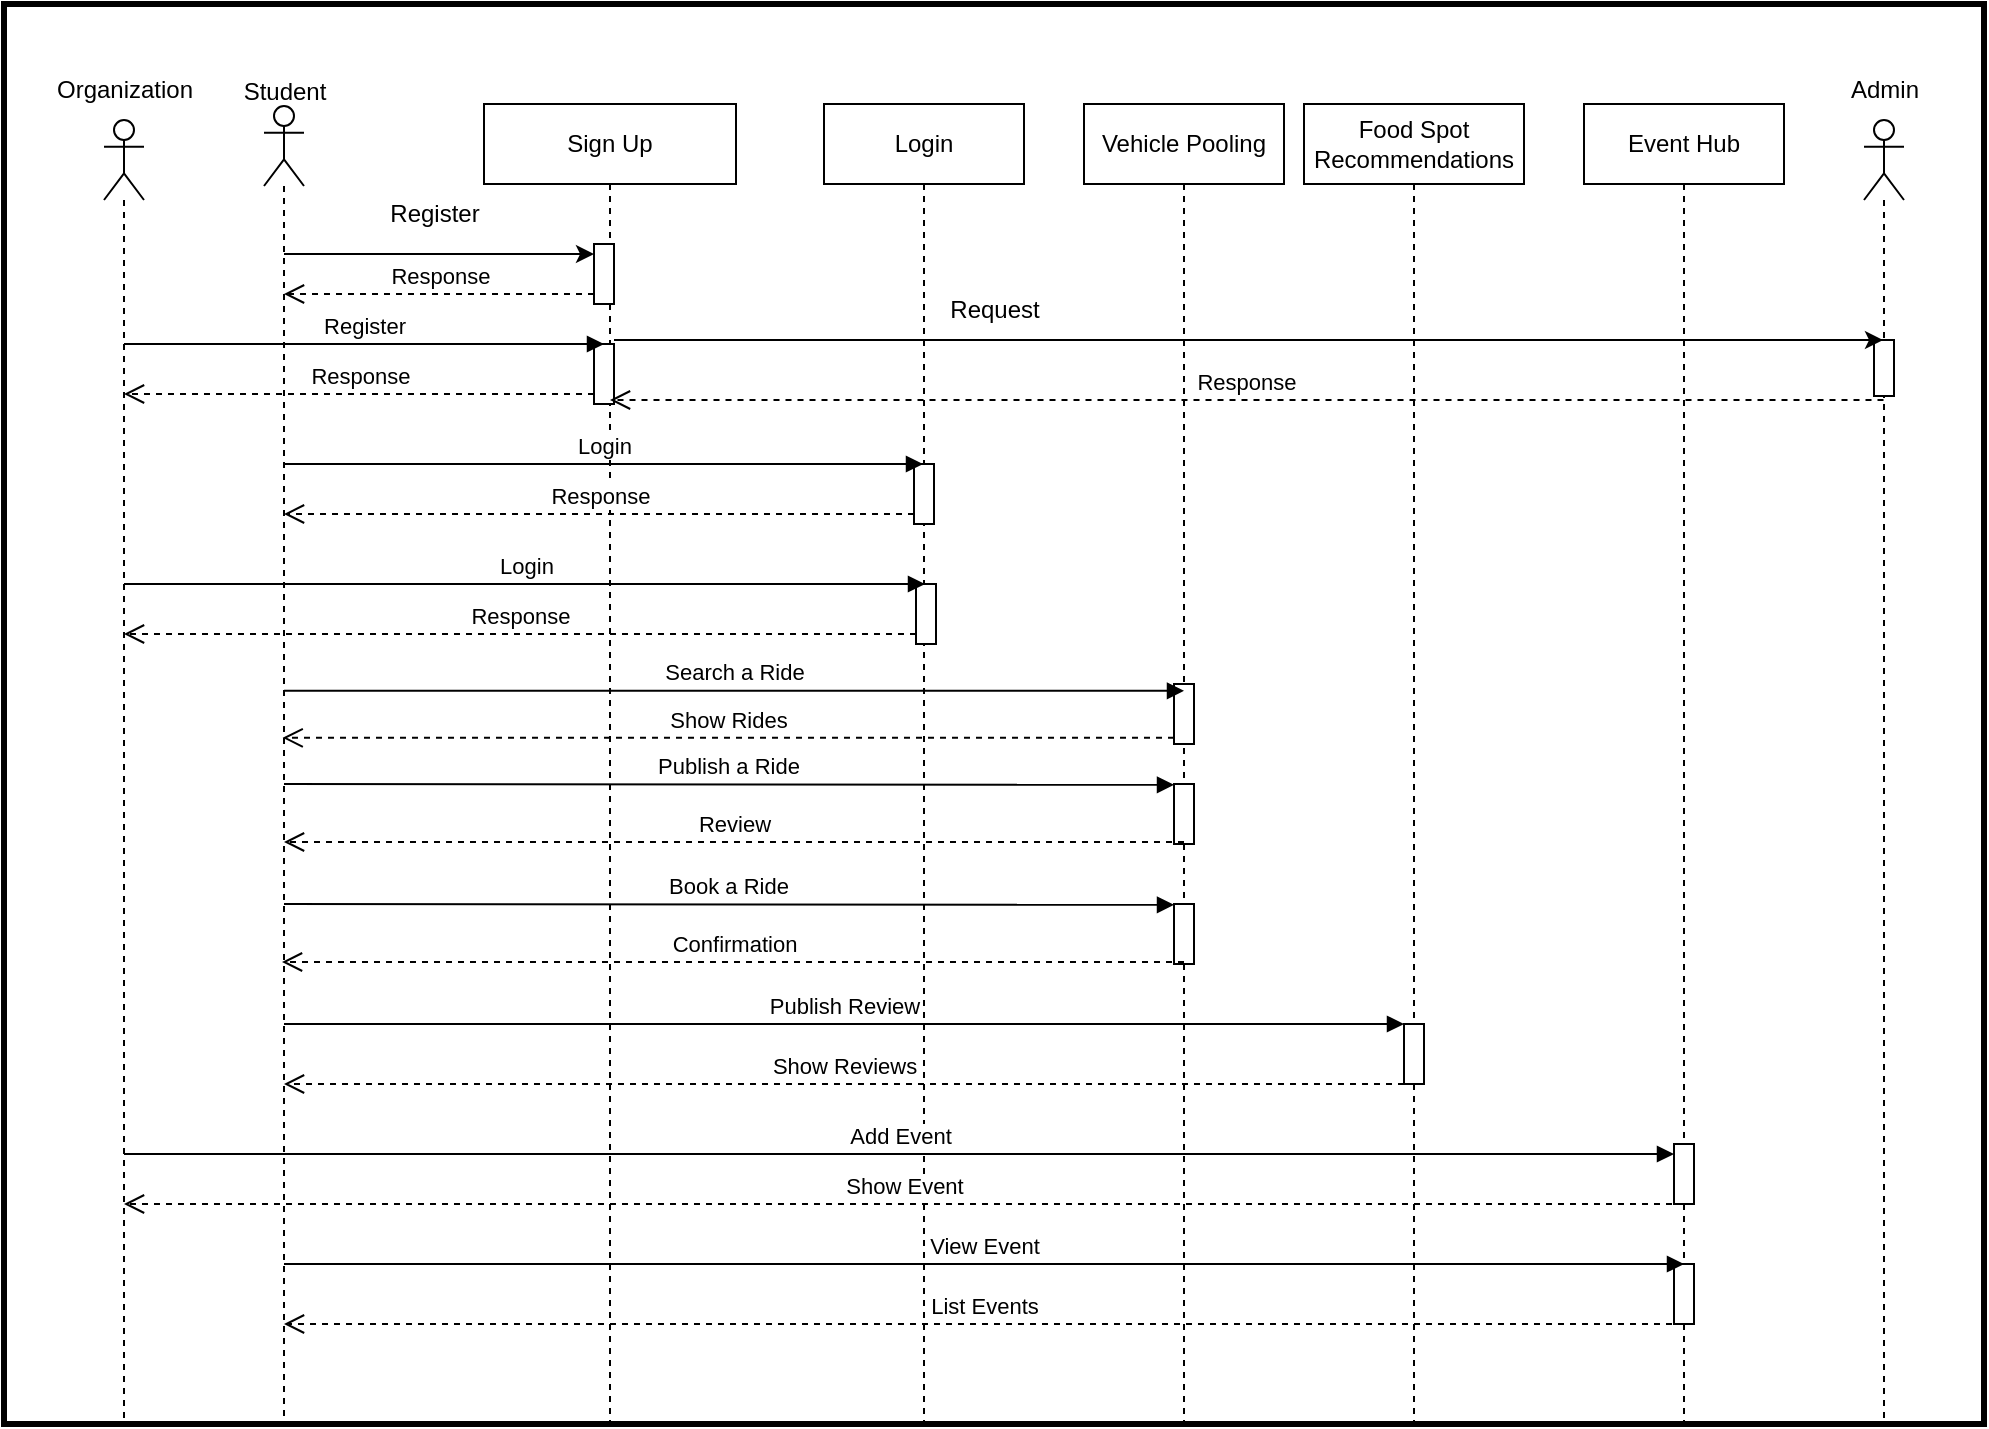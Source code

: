<mxfile version="22.1.16" type="google">
  <diagram name="Page-1" id="2YBvvXClWsGukQMizWep">
    <mxGraphModel grid="1" page="1" gridSize="10" guides="1" tooltips="1" connect="1" arrows="1" fold="1" pageScale="1" pageWidth="850" pageHeight="1100" math="0" shadow="0">
      <root>
        <mxCell id="0" />
        <mxCell id="1" parent="0" />
        <mxCell id="E4g8Da8DjvCB9wNmECoO-22" value="" style="endArrow=classic;html=1;rounded=0;entryX=0;entryY=0;entryDx=0;entryDy=5;entryPerimeter=0;" edge="1" parent="1" source="E4g8Da8DjvCB9wNmECoO-24" target="E4g8Da8DjvCB9wNmECoO-35">
          <mxGeometry width="50" height="50" relative="1" as="geometry">
            <mxPoint x="130.004" y="250" as="sourcePoint" />
            <mxPoint x="270.68" y="250" as="targetPoint" />
          </mxGeometry>
        </mxCell>
        <mxCell id="E4g8Da8DjvCB9wNmECoO-23" value="Register" style="text;html=1;align=center;verticalAlign=middle;resizable=0;points=[];autosize=1;strokeColor=none;fillColor=none;" vertex="1" parent="1">
          <mxGeometry x="160" y="220" width="70" height="30" as="geometry" />
        </mxCell>
        <mxCell id="E4g8Da8DjvCB9wNmECoO-24" value="" style="shape=umlLifeline;perimeter=lifelinePerimeter;whiteSpace=wrap;html=1;container=1;dropTarget=0;collapsible=0;recursiveResize=0;outlineConnect=0;portConstraint=eastwest;newEdgeStyle={&quot;curved&quot;:0,&quot;rounded&quot;:0};participant=umlActor;size=40;" vertex="1" parent="1">
          <mxGeometry x="110" y="181" width="20" height="659" as="geometry" />
        </mxCell>
        <mxCell id="E4g8Da8DjvCB9wNmECoO-25" value="Sign Up" style="shape=umlLifeline;perimeter=lifelinePerimeter;whiteSpace=wrap;html=1;container=1;dropTarget=0;collapsible=0;recursiveResize=0;outlineConnect=0;portConstraint=eastwest;newEdgeStyle={&quot;curved&quot;:0,&quot;rounded&quot;:0};size=40;" vertex="1" parent="1">
          <mxGeometry x="220" y="180" width="126" height="660" as="geometry" />
        </mxCell>
        <mxCell id="E4g8Da8DjvCB9wNmECoO-35" value="" style="html=1;points=[[0,0,0,0,5],[0,1,0,0,-5],[1,0,0,0,5],[1,1,0,0,-5]];perimeter=orthogonalPerimeter;outlineConnect=0;targetShapes=umlLifeline;portConstraint=eastwest;newEdgeStyle={&quot;curved&quot;:0,&quot;rounded&quot;:0};" vertex="1" parent="E4g8Da8DjvCB9wNmECoO-25">
          <mxGeometry x="55" y="70" width="10" height="30" as="geometry" />
        </mxCell>
        <mxCell id="E4g8Da8DjvCB9wNmECoO-37" value="" style="html=1;points=[[0,0,0,0,5],[0,1,0,0,-5],[1,0,0,0,5],[1,1,0,0,-5]];perimeter=orthogonalPerimeter;outlineConnect=0;targetShapes=umlLifeline;portConstraint=eastwest;newEdgeStyle={&quot;curved&quot;:0,&quot;rounded&quot;:0};" vertex="1" parent="E4g8Da8DjvCB9wNmECoO-25">
          <mxGeometry x="55" y="120" width="10" height="30" as="geometry" />
        </mxCell>
        <mxCell id="E4g8Da8DjvCB9wNmECoO-26" value="Response" style="html=1;verticalAlign=bottom;endArrow=open;dashed=1;endSize=8;curved=0;rounded=0;exitX=0;exitY=1;exitDx=0;exitDy=-5;exitPerimeter=0;" edge="1" parent="1" source="E4g8Da8DjvCB9wNmECoO-35" target="E4g8Da8DjvCB9wNmECoO-24">
          <mxGeometry relative="1" as="geometry">
            <mxPoint x="269.5" y="310" as="sourcePoint" />
            <mxPoint x="119.324" y="310" as="targetPoint" />
          </mxGeometry>
        </mxCell>
        <mxCell id="E4g8Da8DjvCB9wNmECoO-27" value="Student" style="text;html=1;align=center;verticalAlign=middle;resizable=0;points=[];autosize=1;strokeColor=none;fillColor=none;" vertex="1" parent="1">
          <mxGeometry x="90" y="159" width="60" height="30" as="geometry" />
        </mxCell>
        <mxCell id="E4g8Da8DjvCB9wNmECoO-28" value="" style="shape=umlLifeline;perimeter=lifelinePerimeter;whiteSpace=wrap;html=1;container=1;dropTarget=0;collapsible=0;recursiveResize=0;outlineConnect=0;portConstraint=eastwest;newEdgeStyle={&quot;curved&quot;:0,&quot;rounded&quot;:0};participant=umlActor;size=40;" vertex="1" parent="1">
          <mxGeometry x="30" y="188" width="20" height="652" as="geometry" />
        </mxCell>
        <mxCell id="E4g8Da8DjvCB9wNmECoO-29" value="Organization" style="text;html=1;align=center;verticalAlign=middle;resizable=0;points=[];autosize=1;strokeColor=none;fillColor=none;" vertex="1" parent="1">
          <mxGeometry x="-5" y="158" width="90" height="30" as="geometry" />
        </mxCell>
        <mxCell id="E4g8Da8DjvCB9wNmECoO-30" value="Register" style="html=1;verticalAlign=bottom;endArrow=block;curved=0;rounded=0;entryX=0.5;entryY=0;entryDx=0;entryDy=0;entryPerimeter=0;" edge="1" parent="1" target="E4g8Da8DjvCB9wNmECoO-37">
          <mxGeometry width="80" relative="1" as="geometry">
            <mxPoint x="40" y="300" as="sourcePoint" />
            <mxPoint x="269.5" y="300" as="targetPoint" />
          </mxGeometry>
        </mxCell>
        <mxCell id="E4g8Da8DjvCB9wNmECoO-31" value="Response" style="html=1;verticalAlign=bottom;endArrow=open;dashed=1;endSize=8;curved=0;rounded=0;exitX=0;exitY=1;exitDx=0;exitDy=-5;exitPerimeter=0;" edge="1" parent="1" source="E4g8Da8DjvCB9wNmECoO-37" target="E4g8Da8DjvCB9wNmECoO-28">
          <mxGeometry relative="1" as="geometry">
            <mxPoint x="270" y="380" as="sourcePoint" />
            <mxPoint x="50" y="380" as="targetPoint" />
          </mxGeometry>
        </mxCell>
        <mxCell id="E4g8Da8DjvCB9wNmECoO-38" value="Login" style="shape=umlLifeline;perimeter=lifelinePerimeter;whiteSpace=wrap;html=1;container=1;dropTarget=0;collapsible=0;recursiveResize=0;outlineConnect=0;portConstraint=eastwest;newEdgeStyle={&quot;curved&quot;:0,&quot;rounded&quot;:0};" vertex="1" parent="1">
          <mxGeometry x="390" y="180" width="100" height="660" as="geometry" />
        </mxCell>
        <mxCell id="E4g8Da8DjvCB9wNmECoO-47" value="" style="html=1;points=[[0,0,0,0,5],[0,1,0,0,-5],[1,0,0,0,5],[1,1,0,0,-5]];perimeter=orthogonalPerimeter;outlineConnect=0;targetShapes=umlLifeline;portConstraint=eastwest;newEdgeStyle={&quot;curved&quot;:0,&quot;rounded&quot;:0};" vertex="1" parent="E4g8Da8DjvCB9wNmECoO-38">
          <mxGeometry x="46" y="240" width="10" height="30" as="geometry" />
        </mxCell>
        <mxCell id="E4g8Da8DjvCB9wNmECoO-48" value="Login" style="html=1;verticalAlign=bottom;endArrow=block;curved=0;rounded=0;" edge="1" parent="E4g8Da8DjvCB9wNmECoO-38" source="E4g8Da8DjvCB9wNmECoO-28">
          <mxGeometry width="80" relative="1" as="geometry">
            <mxPoint x="-179" y="240" as="sourcePoint" />
            <mxPoint x="50.5" y="240" as="targetPoint" />
          </mxGeometry>
        </mxCell>
        <mxCell id="E4g8Da8DjvCB9wNmECoO-41" value="" style="html=1;points=[[0,0,0,0,5],[0,1,0,0,-5],[1,0,0,0,5],[1,1,0,0,-5]];perimeter=orthogonalPerimeter;outlineConnect=0;targetShapes=umlLifeline;portConstraint=eastwest;newEdgeStyle={&quot;curved&quot;:0,&quot;rounded&quot;:0};" vertex="1" parent="E4g8Da8DjvCB9wNmECoO-38">
          <mxGeometry x="45" y="180" width="10" height="30" as="geometry" />
        </mxCell>
        <mxCell id="E4g8Da8DjvCB9wNmECoO-42" value="Login" style="html=1;verticalAlign=bottom;endArrow=block;curved=0;rounded=0;" edge="1" parent="1" target="E4g8Da8DjvCB9wNmECoO-38">
          <mxGeometry width="80" relative="1" as="geometry">
            <mxPoint x="120" y="360" as="sourcePoint" />
            <mxPoint x="400.5" y="360" as="targetPoint" />
          </mxGeometry>
        </mxCell>
        <mxCell id="E4g8Da8DjvCB9wNmECoO-43" value="Response" style="html=1;verticalAlign=bottom;endArrow=open;dashed=1;endSize=8;curved=0;rounded=0;exitX=0;exitY=1;exitDx=0;exitDy=-5;exitPerimeter=0;" edge="1" parent="1" source="E4g8Da8DjvCB9wNmECoO-41" target="E4g8Da8DjvCB9wNmECoO-24">
          <mxGeometry relative="1" as="geometry">
            <mxPoint x="401" y="440" as="sourcePoint" />
            <mxPoint x="170" y="385" as="targetPoint" />
          </mxGeometry>
        </mxCell>
        <mxCell id="E4g8Da8DjvCB9wNmECoO-49" value="Response" style="html=1;verticalAlign=bottom;endArrow=open;dashed=1;endSize=8;curved=0;rounded=0;exitX=0;exitY=1;exitDx=0;exitDy=-5;exitPerimeter=0;" edge="1" parent="1" source="E4g8Da8DjvCB9wNmECoO-47" target="E4g8Da8DjvCB9wNmECoO-28">
          <mxGeometry relative="1" as="geometry">
            <mxPoint x="441" y="500" as="sourcePoint" />
            <mxPoint x="210" y="445" as="targetPoint" />
          </mxGeometry>
        </mxCell>
        <mxCell id="E4g8Da8DjvCB9wNmECoO-55" value="Vehicle Pooling" style="shape=umlLifeline;perimeter=lifelinePerimeter;whiteSpace=wrap;html=1;container=1;dropTarget=0;collapsible=0;recursiveResize=0;outlineConnect=0;portConstraint=eastwest;newEdgeStyle={&quot;curved&quot;:0,&quot;rounded&quot;:0};" vertex="1" parent="1">
          <mxGeometry x="520" y="180" width="100" height="660" as="geometry" />
        </mxCell>
        <mxCell id="E4g8Da8DjvCB9wNmECoO-56" value="" style="html=1;points=[[0,0,0,0,5],[0,1,0,0,-5],[1,0,0,0,5],[1,1,0,0,-5]];perimeter=orthogonalPerimeter;outlineConnect=0;targetShapes=umlLifeline;portConstraint=eastwest;newEdgeStyle={&quot;curved&quot;:0,&quot;rounded&quot;:0};" vertex="1" parent="E4g8Da8DjvCB9wNmECoO-55">
          <mxGeometry x="45" y="290" width="10" height="30" as="geometry" />
        </mxCell>
        <mxCell id="E4g8Da8DjvCB9wNmECoO-59" value="" style="html=1;points=[[0,0,0,0,5],[0,1,0,0,-5],[1,0,0,0,5],[1,1,0,0,-5]];perimeter=orthogonalPerimeter;outlineConnect=0;targetShapes=umlLifeline;portConstraint=eastwest;newEdgeStyle={&quot;curved&quot;:0,&quot;rounded&quot;:0};" vertex="1" parent="E4g8Da8DjvCB9wNmECoO-55">
          <mxGeometry x="45" y="340" width="10" height="30" as="geometry" />
        </mxCell>
        <mxCell id="E4g8Da8DjvCB9wNmECoO-63" value="" style="html=1;points=[[0,0,0,0,5],[0,1,0,0,-5],[1,0,0,0,5],[1,1,0,0,-5]];perimeter=orthogonalPerimeter;outlineConnect=0;targetShapes=umlLifeline;portConstraint=eastwest;newEdgeStyle={&quot;curved&quot;:0,&quot;rounded&quot;:0};" vertex="1" parent="E4g8Da8DjvCB9wNmECoO-55">
          <mxGeometry x="45" y="400" width="10" height="30" as="geometry" />
        </mxCell>
        <mxCell id="E4g8Da8DjvCB9wNmECoO-64" value="Book a Ride" style="html=1;verticalAlign=bottom;endArrow=block;curved=0;rounded=0;" edge="1" parent="E4g8Da8DjvCB9wNmECoO-55">
          <mxGeometry width="80" relative="1" as="geometry">
            <mxPoint x="-400" y="400" as="sourcePoint" />
            <mxPoint x="45" y="400.41" as="targetPoint" />
          </mxGeometry>
        </mxCell>
        <mxCell id="E4g8Da8DjvCB9wNmECoO-65" value="Confirmation" style="html=1;verticalAlign=bottom;endArrow=open;dashed=1;endSize=8;curved=0;rounded=0;" edge="1" parent="E4g8Da8DjvCB9wNmECoO-55">
          <mxGeometry relative="1" as="geometry">
            <mxPoint x="50" y="429" as="sourcePoint" />
            <mxPoint x="-401" y="429" as="targetPoint" />
          </mxGeometry>
        </mxCell>
        <mxCell id="E4g8Da8DjvCB9wNmECoO-58" value="Search a Ride" style="html=1;verticalAlign=bottom;endArrow=block;curved=0;rounded=0;" edge="1" parent="1" source="E4g8Da8DjvCB9wNmECoO-24">
          <mxGeometry width="80" relative="1" as="geometry">
            <mxPoint x="490" y="473.41" as="sourcePoint" />
            <mxPoint x="570" y="473.41" as="targetPoint" />
          </mxGeometry>
        </mxCell>
        <mxCell id="E4g8Da8DjvCB9wNmECoO-61" value="Show Rides" style="html=1;verticalAlign=bottom;endArrow=open;dashed=1;endSize=8;curved=0;rounded=0;exitX=0;exitY=1;exitDx=0;exitDy=-5;exitPerimeter=0;" edge="1" parent="1">
          <mxGeometry relative="1" as="geometry">
            <mxPoint x="565" y="496.91" as="sourcePoint" />
            <mxPoint x="119.324" y="496.91" as="targetPoint" />
          </mxGeometry>
        </mxCell>
        <mxCell id="E4g8Da8DjvCB9wNmECoO-60" value="Publish a Ride" style="html=1;verticalAlign=bottom;endArrow=block;curved=0;rounded=0;" edge="1" parent="1">
          <mxGeometry width="80" relative="1" as="geometry">
            <mxPoint x="120" y="520" as="sourcePoint" />
            <mxPoint x="565" y="520.41" as="targetPoint" />
          </mxGeometry>
        </mxCell>
        <mxCell id="E4g8Da8DjvCB9wNmECoO-62" value="Review" style="html=1;verticalAlign=bottom;endArrow=open;dashed=1;endSize=8;curved=0;rounded=0;" edge="1" parent="1" target="E4g8Da8DjvCB9wNmECoO-24">
          <mxGeometry relative="1" as="geometry">
            <mxPoint x="570" y="549" as="sourcePoint" />
            <mxPoint x="490" y="549" as="targetPoint" />
          </mxGeometry>
        </mxCell>
        <mxCell id="E4g8Da8DjvCB9wNmECoO-74" value="Food Spot Recommendations" style="shape=umlLifeline;perimeter=lifelinePerimeter;whiteSpace=wrap;html=1;container=1;dropTarget=0;collapsible=0;recursiveResize=0;outlineConnect=0;portConstraint=eastwest;newEdgeStyle={&quot;curved&quot;:0,&quot;rounded&quot;:0};" vertex="1" parent="1">
          <mxGeometry x="630" y="180" width="110" height="660" as="geometry" />
        </mxCell>
        <mxCell id="E4g8Da8DjvCB9wNmECoO-75" value="" style="html=1;points=[[0,0,0,0,5],[0,1,0,0,-5],[1,0,0,0,5],[1,1,0,0,-5]];perimeter=orthogonalPerimeter;outlineConnect=0;targetShapes=umlLifeline;portConstraint=eastwest;newEdgeStyle={&quot;curved&quot;:0,&quot;rounded&quot;:0};" vertex="1" parent="E4g8Da8DjvCB9wNmECoO-74">
          <mxGeometry x="50" y="460" width="10" height="30" as="geometry" />
        </mxCell>
        <mxCell id="E4g8Da8DjvCB9wNmECoO-76" value="Publish Review" style="html=1;verticalAlign=bottom;endArrow=block;curved=0;rounded=0;" edge="1" parent="1" source="E4g8Da8DjvCB9wNmECoO-24">
          <mxGeometry width="80" relative="1" as="geometry">
            <mxPoint x="610" y="640" as="sourcePoint" />
            <mxPoint x="680" y="640" as="targetPoint" />
          </mxGeometry>
        </mxCell>
        <mxCell id="E4g8Da8DjvCB9wNmECoO-77" value="Show Reviews" style="html=1;verticalAlign=bottom;endArrow=open;dashed=1;endSize=8;curved=0;rounded=0;" edge="1" parent="1" target="E4g8Da8DjvCB9wNmECoO-24">
          <mxGeometry relative="1" as="geometry">
            <mxPoint x="680" y="670" as="sourcePoint" />
            <mxPoint x="610" y="670" as="targetPoint" />
          </mxGeometry>
        </mxCell>
        <mxCell id="E4g8Da8DjvCB9wNmECoO-78" value="Event Hub" style="shape=umlLifeline;perimeter=lifelinePerimeter;whiteSpace=wrap;html=1;container=1;dropTarget=0;collapsible=0;recursiveResize=0;outlineConnect=0;portConstraint=eastwest;newEdgeStyle={&quot;curved&quot;:0,&quot;rounded&quot;:0};" vertex="1" parent="1">
          <mxGeometry x="770" y="180" width="100" height="660" as="geometry" />
        </mxCell>
        <mxCell id="E4g8Da8DjvCB9wNmECoO-79" value="" style="html=1;points=[[0,0,0,0,5],[0,1,0,0,-5],[1,0,0,0,5],[1,1,0,0,-5]];perimeter=orthogonalPerimeter;outlineConnect=0;targetShapes=umlLifeline;portConstraint=eastwest;newEdgeStyle={&quot;curved&quot;:0,&quot;rounded&quot;:0};" vertex="1" parent="E4g8Da8DjvCB9wNmECoO-78">
          <mxGeometry x="45" y="520" width="10" height="30" as="geometry" />
        </mxCell>
        <mxCell id="E4g8Da8DjvCB9wNmECoO-82" value="" style="html=1;points=[[0,0,0,0,5],[0,1,0,0,-5],[1,0,0,0,5],[1,1,0,0,-5]];perimeter=orthogonalPerimeter;outlineConnect=0;targetShapes=umlLifeline;portConstraint=eastwest;newEdgeStyle={&quot;curved&quot;:0,&quot;rounded&quot;:0};" vertex="1" parent="E4g8Da8DjvCB9wNmECoO-78">
          <mxGeometry x="45" y="580" width="10" height="30" as="geometry" />
        </mxCell>
        <mxCell id="E4g8Da8DjvCB9wNmECoO-80" value="Add Event" style="html=1;verticalAlign=bottom;endArrow=block;curved=0;rounded=0;entryX=0;entryY=0;entryDx=0;entryDy=5;entryPerimeter=0;" edge="1" parent="1" source="E4g8Da8DjvCB9wNmECoO-28" target="E4g8Da8DjvCB9wNmECoO-79">
          <mxGeometry width="80" relative="1" as="geometry">
            <mxPoint x="740" y="690" as="sourcePoint" />
            <mxPoint x="820" y="690" as="targetPoint" />
          </mxGeometry>
        </mxCell>
        <mxCell id="E4g8Da8DjvCB9wNmECoO-81" value="Show Event" style="html=1;verticalAlign=bottom;endArrow=open;dashed=1;endSize=8;curved=0;rounded=0;" edge="1" parent="1" target="E4g8Da8DjvCB9wNmECoO-28">
          <mxGeometry relative="1" as="geometry">
            <mxPoint x="820" y="730" as="sourcePoint" />
            <mxPoint x="740" y="730" as="targetPoint" />
          </mxGeometry>
        </mxCell>
        <mxCell id="E4g8Da8DjvCB9wNmECoO-83" value="View Event" style="html=1;verticalAlign=bottom;endArrow=block;curved=0;rounded=0;" edge="1" parent="1">
          <mxGeometry width="80" relative="1" as="geometry">
            <mxPoint x="120" y="760" as="sourcePoint" />
            <mxPoint x="820" y="760" as="targetPoint" />
          </mxGeometry>
        </mxCell>
        <mxCell id="E4g8Da8DjvCB9wNmECoO-84" value="List Events" style="html=1;verticalAlign=bottom;endArrow=open;dashed=1;endSize=8;curved=0;rounded=0;" edge="1" parent="1" target="E4g8Da8DjvCB9wNmECoO-24">
          <mxGeometry relative="1" as="geometry">
            <mxPoint x="820" y="790" as="sourcePoint" />
            <mxPoint x="740" y="790" as="targetPoint" />
          </mxGeometry>
        </mxCell>
        <mxCell id="34BcKkZL4aDEIijpsE2--1" value="" style="shape=umlLifeline;perimeter=lifelinePerimeter;whiteSpace=wrap;html=1;container=1;dropTarget=0;collapsible=0;recursiveResize=0;outlineConnect=0;portConstraint=eastwest;newEdgeStyle={&quot;curved&quot;:0,&quot;rounded&quot;:0};participant=umlActor;size=40;" vertex="1" parent="1">
          <mxGeometry x="910" y="188" width="20" height="652" as="geometry" />
        </mxCell>
        <mxCell id="34BcKkZL4aDEIijpsE2--8" value="" style="html=1;points=[[0,0,0,0,5],[0,1,0,0,-5],[1,0,0,0,5],[1,1,0,0,-5]];perimeter=orthogonalPerimeter;outlineConnect=0;targetShapes=umlLifeline;portConstraint=eastwest;newEdgeStyle={&quot;curved&quot;:0,&quot;rounded&quot;:0};" vertex="1" parent="34BcKkZL4aDEIijpsE2--1">
          <mxGeometry x="5" y="110" width="10" height="28" as="geometry" />
        </mxCell>
        <mxCell id="34BcKkZL4aDEIijpsE2--2" value="Admin" style="text;html=1;align=center;verticalAlign=middle;resizable=0;points=[];autosize=1;strokeColor=none;fillColor=none;" vertex="1" parent="1">
          <mxGeometry x="890" y="158" width="60" height="30" as="geometry" />
        </mxCell>
        <mxCell id="34BcKkZL4aDEIijpsE2--3" style="edgeStyle=orthogonalEdgeStyle;rounded=0;orthogonalLoop=1;jettySize=auto;html=1;curved=0;" edge="1" parent="1">
          <mxGeometry relative="1" as="geometry">
            <mxPoint x="285" y="298" as="sourcePoint" />
            <mxPoint x="919.5" y="298" as="targetPoint" />
            <Array as="points">
              <mxPoint x="810" y="298" />
              <mxPoint x="810" y="298" />
            </Array>
          </mxGeometry>
        </mxCell>
        <mxCell id="34BcKkZL4aDEIijpsE2--6" value="Request" style="text;html=1;align=center;verticalAlign=middle;resizable=0;points=[];autosize=1;strokeColor=none;fillColor=none;" vertex="1" parent="1">
          <mxGeometry x="440" y="268" width="70" height="30" as="geometry" />
        </mxCell>
        <mxCell id="34BcKkZL4aDEIijpsE2--9" value="" style="rounded=0;whiteSpace=wrap;html=1;fillColor=none;strokeColor=default;strokeWidth=3;" vertex="1" parent="1">
          <mxGeometry x="-20" y="130" width="990" height="710" as="geometry" />
        </mxCell>
        <mxCell id="njpj3fBptKdhDadx5cw1-6" value="Response" style="html=1;verticalAlign=bottom;endArrow=open;dashed=1;endSize=8;curved=0;rounded=0;" edge="1" parent="1" target="E4g8Da8DjvCB9wNmECoO-25">
          <mxGeometry x="0.001" relative="1" as="geometry">
            <mxPoint x="919.75" y="328" as="sourcePoint" />
            <mxPoint x="450.25" y="328" as="targetPoint" />
            <mxPoint as="offset" />
          </mxGeometry>
        </mxCell>
      </root>
    </mxGraphModel>
  </diagram>
</mxfile>
